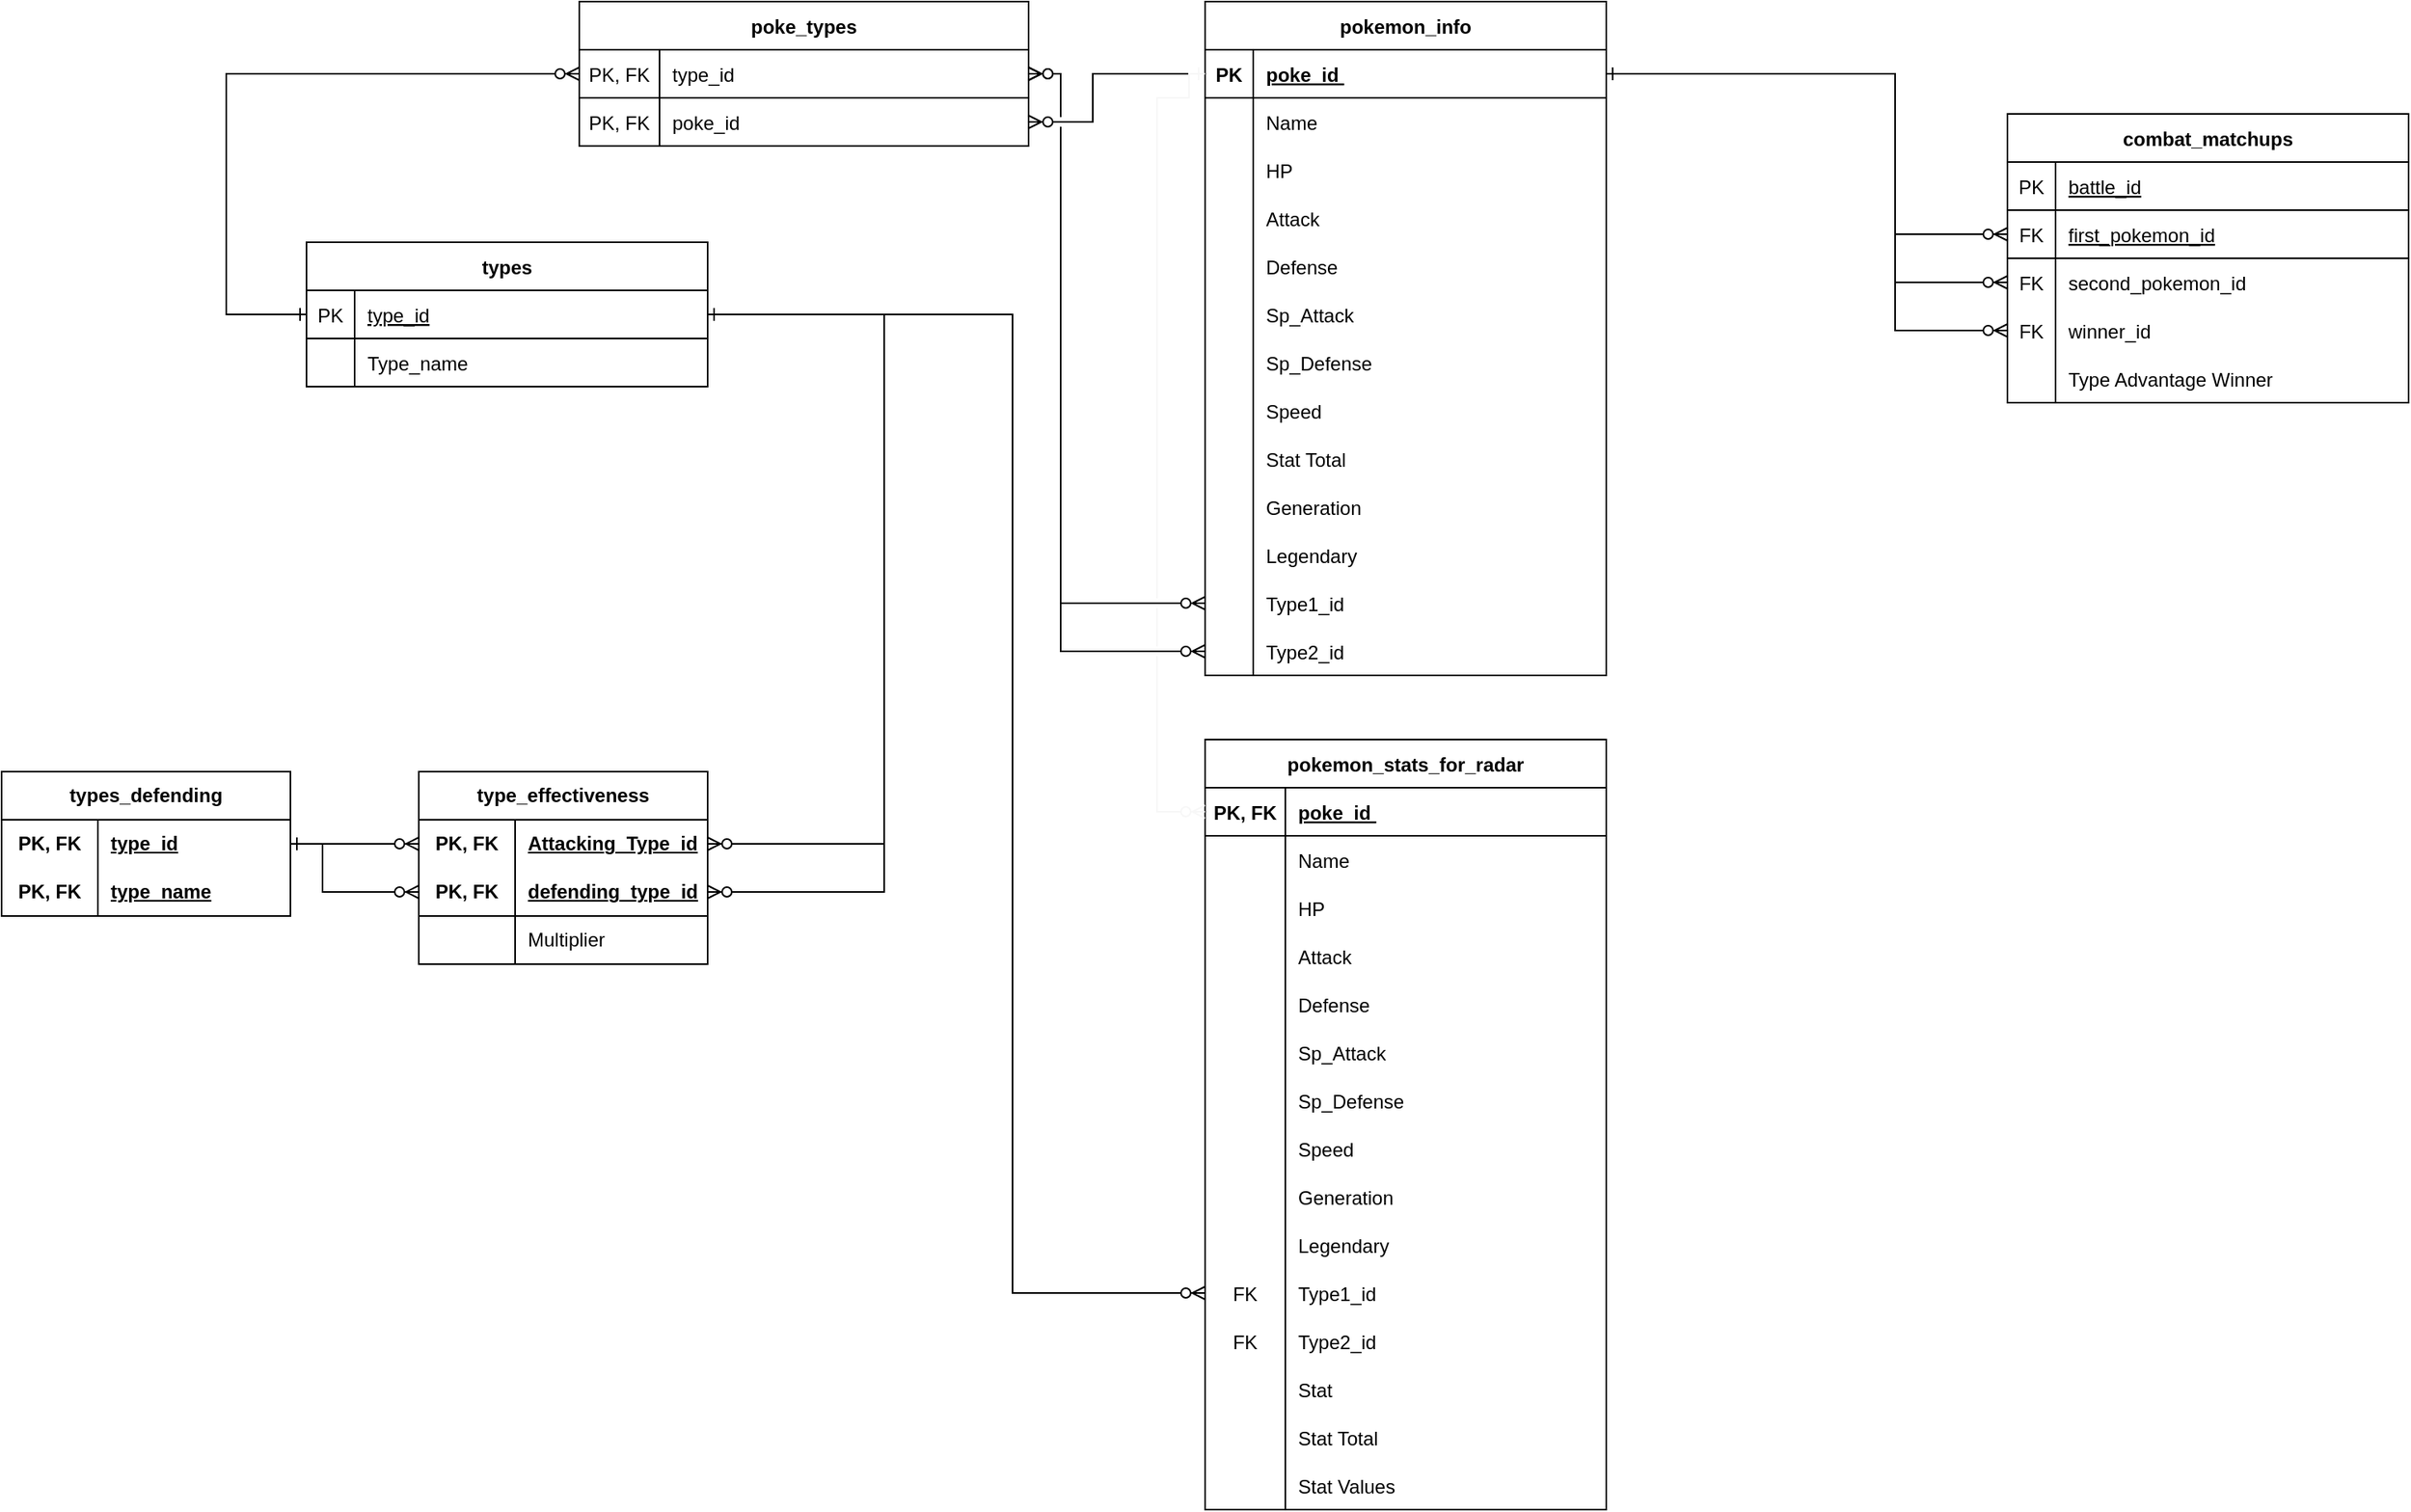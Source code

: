 <mxfile version="26.0.4">
  <diagram id="R2lEEEUBdFMjLlhIrx00" name="Page-1">
    <mxGraphModel dx="3112" dy="1242" grid="1" gridSize="10" guides="1" tooltips="1" connect="1" arrows="1" fold="1" page="1" pageScale="1" pageWidth="850" pageHeight="1100" math="0" shadow="0" extFonts="Permanent Marker^https://fonts.googleapis.com/css?family=Permanent+Marker">
      <root>
        <mxCell id="0" />
        <mxCell id="1" parent="0" />
        <mxCell id="C-vyLk0tnHw3VtMMgP7b-2" value="pokemon_info" style="shape=table;startSize=30;container=1;collapsible=1;childLayout=tableLayout;fixedRows=1;rowLines=0;fontStyle=1;align=center;resizeLast=1;" parent="1" vertex="1">
          <mxGeometry x="590" y="78" width="250" height="420" as="geometry" />
        </mxCell>
        <mxCell id="C-vyLk0tnHw3VtMMgP7b-3" value="" style="shape=partialRectangle;collapsible=0;dropTarget=0;pointerEvents=0;fillColor=none;points=[[0,0.5],[1,0.5]];portConstraint=eastwest;top=0;left=0;right=0;bottom=1;" parent="C-vyLk0tnHw3VtMMgP7b-2" vertex="1">
          <mxGeometry y="30" width="250" height="30" as="geometry" />
        </mxCell>
        <mxCell id="C-vyLk0tnHw3VtMMgP7b-4" value="PK" style="shape=partialRectangle;overflow=hidden;connectable=0;fillColor=none;top=0;left=0;bottom=0;right=0;fontStyle=1;" parent="C-vyLk0tnHw3VtMMgP7b-3" vertex="1">
          <mxGeometry width="30" height="30" as="geometry">
            <mxRectangle width="30" height="30" as="alternateBounds" />
          </mxGeometry>
        </mxCell>
        <mxCell id="C-vyLk0tnHw3VtMMgP7b-5" value="poke_id " style="shape=partialRectangle;overflow=hidden;connectable=0;fillColor=none;top=0;left=0;bottom=0;right=0;align=left;spacingLeft=6;fontStyle=5;" parent="C-vyLk0tnHw3VtMMgP7b-3" vertex="1">
          <mxGeometry x="30" width="220" height="30" as="geometry">
            <mxRectangle width="220" height="30" as="alternateBounds" />
          </mxGeometry>
        </mxCell>
        <mxCell id="NYojysSOVX_WyLvmY2AI-98" value="" style="shape=partialRectangle;collapsible=0;dropTarget=0;pointerEvents=0;fillColor=none;points=[[0,0.5],[1,0.5]];portConstraint=eastwest;top=0;left=0;right=0;bottom=0;" parent="C-vyLk0tnHw3VtMMgP7b-2" vertex="1">
          <mxGeometry y="60" width="250" height="30" as="geometry" />
        </mxCell>
        <mxCell id="NYojysSOVX_WyLvmY2AI-99" value="" style="shape=partialRectangle;overflow=hidden;connectable=0;fillColor=none;top=0;left=0;bottom=0;right=0;" parent="NYojysSOVX_WyLvmY2AI-98" vertex="1">
          <mxGeometry width="30" height="30" as="geometry">
            <mxRectangle width="30" height="30" as="alternateBounds" />
          </mxGeometry>
        </mxCell>
        <mxCell id="NYojysSOVX_WyLvmY2AI-100" value="Name" style="shape=partialRectangle;overflow=hidden;connectable=0;fillColor=none;top=0;left=0;bottom=0;right=0;align=left;spacingLeft=6;" parent="NYojysSOVX_WyLvmY2AI-98" vertex="1">
          <mxGeometry x="30" width="220" height="30" as="geometry">
            <mxRectangle width="220" height="30" as="alternateBounds" />
          </mxGeometry>
        </mxCell>
        <mxCell id="NYojysSOVX_WyLvmY2AI-1" value="" style="shape=partialRectangle;collapsible=0;dropTarget=0;pointerEvents=0;fillColor=none;points=[[0,0.5],[1,0.5]];portConstraint=eastwest;top=0;left=0;right=0;bottom=0;" parent="C-vyLk0tnHw3VtMMgP7b-2" vertex="1">
          <mxGeometry y="90" width="250" height="30" as="geometry" />
        </mxCell>
        <mxCell id="NYojysSOVX_WyLvmY2AI-2" value="" style="shape=partialRectangle;overflow=hidden;connectable=0;fillColor=none;top=0;left=0;bottom=0;right=0;" parent="NYojysSOVX_WyLvmY2AI-1" vertex="1">
          <mxGeometry width="30" height="30" as="geometry">
            <mxRectangle width="30" height="30" as="alternateBounds" />
          </mxGeometry>
        </mxCell>
        <mxCell id="NYojysSOVX_WyLvmY2AI-3" value="HP" style="shape=partialRectangle;overflow=hidden;connectable=0;fillColor=none;top=0;left=0;bottom=0;right=0;align=left;spacingLeft=6;" parent="NYojysSOVX_WyLvmY2AI-1" vertex="1">
          <mxGeometry x="30" width="220" height="30" as="geometry">
            <mxRectangle width="220" height="30" as="alternateBounds" />
          </mxGeometry>
        </mxCell>
        <mxCell id="NYojysSOVX_WyLvmY2AI-4" value="" style="shape=partialRectangle;collapsible=0;dropTarget=0;pointerEvents=0;fillColor=none;points=[[0,0.5],[1,0.5]];portConstraint=eastwest;top=0;left=0;right=0;bottom=0;" parent="C-vyLk0tnHw3VtMMgP7b-2" vertex="1">
          <mxGeometry y="120" width="250" height="30" as="geometry" />
        </mxCell>
        <mxCell id="NYojysSOVX_WyLvmY2AI-5" value="" style="shape=partialRectangle;overflow=hidden;connectable=0;fillColor=none;top=0;left=0;bottom=0;right=0;" parent="NYojysSOVX_WyLvmY2AI-4" vertex="1">
          <mxGeometry width="30" height="30" as="geometry">
            <mxRectangle width="30" height="30" as="alternateBounds" />
          </mxGeometry>
        </mxCell>
        <mxCell id="NYojysSOVX_WyLvmY2AI-6" value="Attack" style="shape=partialRectangle;overflow=hidden;connectable=0;fillColor=none;top=0;left=0;bottom=0;right=0;align=left;spacingLeft=6;" parent="NYojysSOVX_WyLvmY2AI-4" vertex="1">
          <mxGeometry x="30" width="220" height="30" as="geometry">
            <mxRectangle width="220" height="30" as="alternateBounds" />
          </mxGeometry>
        </mxCell>
        <mxCell id="NYojysSOVX_WyLvmY2AI-7" value="" style="shape=partialRectangle;collapsible=0;dropTarget=0;pointerEvents=0;fillColor=none;points=[[0,0.5],[1,0.5]];portConstraint=eastwest;top=0;left=0;right=0;bottom=0;" parent="C-vyLk0tnHw3VtMMgP7b-2" vertex="1">
          <mxGeometry y="150" width="250" height="30" as="geometry" />
        </mxCell>
        <mxCell id="NYojysSOVX_WyLvmY2AI-8" value="" style="shape=partialRectangle;overflow=hidden;connectable=0;fillColor=none;top=0;left=0;bottom=0;right=0;" parent="NYojysSOVX_WyLvmY2AI-7" vertex="1">
          <mxGeometry width="30" height="30" as="geometry">
            <mxRectangle width="30" height="30" as="alternateBounds" />
          </mxGeometry>
        </mxCell>
        <mxCell id="NYojysSOVX_WyLvmY2AI-9" value="Defense" style="shape=partialRectangle;overflow=hidden;connectable=0;fillColor=none;top=0;left=0;bottom=0;right=0;align=left;spacingLeft=6;" parent="NYojysSOVX_WyLvmY2AI-7" vertex="1">
          <mxGeometry x="30" width="220" height="30" as="geometry">
            <mxRectangle width="220" height="30" as="alternateBounds" />
          </mxGeometry>
        </mxCell>
        <mxCell id="NYojysSOVX_WyLvmY2AI-10" value="" style="shape=partialRectangle;collapsible=0;dropTarget=0;pointerEvents=0;fillColor=none;points=[[0,0.5],[1,0.5]];portConstraint=eastwest;top=0;left=0;right=0;bottom=0;" parent="C-vyLk0tnHw3VtMMgP7b-2" vertex="1">
          <mxGeometry y="180" width="250" height="30" as="geometry" />
        </mxCell>
        <mxCell id="NYojysSOVX_WyLvmY2AI-11" value="" style="shape=partialRectangle;overflow=hidden;connectable=0;fillColor=none;top=0;left=0;bottom=0;right=0;" parent="NYojysSOVX_WyLvmY2AI-10" vertex="1">
          <mxGeometry width="30" height="30" as="geometry">
            <mxRectangle width="30" height="30" as="alternateBounds" />
          </mxGeometry>
        </mxCell>
        <mxCell id="NYojysSOVX_WyLvmY2AI-12" value="Sp_Attack" style="shape=partialRectangle;overflow=hidden;connectable=0;fillColor=none;top=0;left=0;bottom=0;right=0;align=left;spacingLeft=6;" parent="NYojysSOVX_WyLvmY2AI-10" vertex="1">
          <mxGeometry x="30" width="220" height="30" as="geometry">
            <mxRectangle width="220" height="30" as="alternateBounds" />
          </mxGeometry>
        </mxCell>
        <mxCell id="NYojysSOVX_WyLvmY2AI-13" value="" style="shape=partialRectangle;collapsible=0;dropTarget=0;pointerEvents=0;fillColor=none;points=[[0,0.5],[1,0.5]];portConstraint=eastwest;top=0;left=0;right=0;bottom=0;" parent="C-vyLk0tnHw3VtMMgP7b-2" vertex="1">
          <mxGeometry y="210" width="250" height="30" as="geometry" />
        </mxCell>
        <mxCell id="NYojysSOVX_WyLvmY2AI-14" value="" style="shape=partialRectangle;overflow=hidden;connectable=0;fillColor=none;top=0;left=0;bottom=0;right=0;" parent="NYojysSOVX_WyLvmY2AI-13" vertex="1">
          <mxGeometry width="30" height="30" as="geometry">
            <mxRectangle width="30" height="30" as="alternateBounds" />
          </mxGeometry>
        </mxCell>
        <mxCell id="NYojysSOVX_WyLvmY2AI-15" value="Sp_Defense" style="shape=partialRectangle;overflow=hidden;connectable=0;fillColor=none;top=0;left=0;bottom=0;right=0;align=left;spacingLeft=6;" parent="NYojysSOVX_WyLvmY2AI-13" vertex="1">
          <mxGeometry x="30" width="220" height="30" as="geometry">
            <mxRectangle width="220" height="30" as="alternateBounds" />
          </mxGeometry>
        </mxCell>
        <mxCell id="bz_-RsPjvj6YdiR8UoYS-10" value="" style="shape=partialRectangle;collapsible=0;dropTarget=0;pointerEvents=0;fillColor=none;points=[[0,0.5],[1,0.5]];portConstraint=eastwest;top=0;left=0;right=0;bottom=0;" vertex="1" parent="C-vyLk0tnHw3VtMMgP7b-2">
          <mxGeometry y="240" width="250" height="30" as="geometry" />
        </mxCell>
        <mxCell id="bz_-RsPjvj6YdiR8UoYS-11" value="" style="shape=partialRectangle;overflow=hidden;connectable=0;fillColor=none;top=0;left=0;bottom=0;right=0;" vertex="1" parent="bz_-RsPjvj6YdiR8UoYS-10">
          <mxGeometry width="30" height="30" as="geometry">
            <mxRectangle width="30" height="30" as="alternateBounds" />
          </mxGeometry>
        </mxCell>
        <mxCell id="bz_-RsPjvj6YdiR8UoYS-12" value="Speed" style="shape=partialRectangle;overflow=hidden;connectable=0;fillColor=none;top=0;left=0;bottom=0;right=0;align=left;spacingLeft=6;" vertex="1" parent="bz_-RsPjvj6YdiR8UoYS-10">
          <mxGeometry x="30" width="220" height="30" as="geometry">
            <mxRectangle width="220" height="30" as="alternateBounds" />
          </mxGeometry>
        </mxCell>
        <mxCell id="NYojysSOVX_WyLvmY2AI-16" value="" style="shape=partialRectangle;collapsible=0;dropTarget=0;pointerEvents=0;fillColor=none;points=[[0,0.5],[1,0.5]];portConstraint=eastwest;top=0;left=0;right=0;bottom=0;" parent="C-vyLk0tnHw3VtMMgP7b-2" vertex="1">
          <mxGeometry y="270" width="250" height="30" as="geometry" />
        </mxCell>
        <mxCell id="NYojysSOVX_WyLvmY2AI-17" value="" style="shape=partialRectangle;overflow=hidden;connectable=0;fillColor=none;top=0;left=0;bottom=0;right=0;" parent="NYojysSOVX_WyLvmY2AI-16" vertex="1">
          <mxGeometry width="30" height="30" as="geometry">
            <mxRectangle width="30" height="30" as="alternateBounds" />
          </mxGeometry>
        </mxCell>
        <mxCell id="NYojysSOVX_WyLvmY2AI-18" value="Stat Total" style="shape=partialRectangle;overflow=hidden;connectable=0;fillColor=none;top=0;left=0;bottom=0;right=0;align=left;spacingLeft=6;" parent="NYojysSOVX_WyLvmY2AI-16" vertex="1">
          <mxGeometry x="30" width="220" height="30" as="geometry">
            <mxRectangle width="220" height="30" as="alternateBounds" />
          </mxGeometry>
        </mxCell>
        <mxCell id="NYojysSOVX_WyLvmY2AI-19" value="" style="shape=partialRectangle;collapsible=0;dropTarget=0;pointerEvents=0;fillColor=none;points=[[0,0.5],[1,0.5]];portConstraint=eastwest;top=0;left=0;right=0;bottom=0;" parent="C-vyLk0tnHw3VtMMgP7b-2" vertex="1">
          <mxGeometry y="300" width="250" height="30" as="geometry" />
        </mxCell>
        <mxCell id="NYojysSOVX_WyLvmY2AI-20" value="" style="shape=partialRectangle;overflow=hidden;connectable=0;fillColor=none;top=0;left=0;bottom=0;right=0;" parent="NYojysSOVX_WyLvmY2AI-19" vertex="1">
          <mxGeometry width="30" height="30" as="geometry">
            <mxRectangle width="30" height="30" as="alternateBounds" />
          </mxGeometry>
        </mxCell>
        <mxCell id="NYojysSOVX_WyLvmY2AI-21" value="Generation" style="shape=partialRectangle;overflow=hidden;connectable=0;fillColor=none;top=0;left=0;bottom=0;right=0;align=left;spacingLeft=6;" parent="NYojysSOVX_WyLvmY2AI-19" vertex="1">
          <mxGeometry x="30" width="220" height="30" as="geometry">
            <mxRectangle width="220" height="30" as="alternateBounds" />
          </mxGeometry>
        </mxCell>
        <mxCell id="tVdR0XSnMFhJ7M-QW0yL-1" value="" style="shape=partialRectangle;collapsible=0;dropTarget=0;pointerEvents=0;fillColor=none;points=[[0,0.5],[1,0.5]];portConstraint=eastwest;top=0;left=0;right=0;bottom=0;" parent="C-vyLk0tnHw3VtMMgP7b-2" vertex="1">
          <mxGeometry y="330" width="250" height="30" as="geometry" />
        </mxCell>
        <mxCell id="tVdR0XSnMFhJ7M-QW0yL-2" value="" style="shape=partialRectangle;overflow=hidden;connectable=0;fillColor=none;top=0;left=0;bottom=0;right=0;" parent="tVdR0XSnMFhJ7M-QW0yL-1" vertex="1">
          <mxGeometry width="30" height="30" as="geometry">
            <mxRectangle width="30" height="30" as="alternateBounds" />
          </mxGeometry>
        </mxCell>
        <mxCell id="tVdR0XSnMFhJ7M-QW0yL-3" value="Legendary" style="shape=partialRectangle;overflow=hidden;connectable=0;fillColor=none;top=0;left=0;bottom=0;right=0;align=left;spacingLeft=6;" parent="tVdR0XSnMFhJ7M-QW0yL-1" vertex="1">
          <mxGeometry x="30" width="220" height="30" as="geometry">
            <mxRectangle width="220" height="30" as="alternateBounds" />
          </mxGeometry>
        </mxCell>
        <mxCell id="tVdR0XSnMFhJ7M-QW0yL-4" value="" style="shape=partialRectangle;collapsible=0;dropTarget=0;pointerEvents=0;fillColor=none;points=[[0,0.5],[1,0.5]];portConstraint=eastwest;top=0;left=0;right=0;bottom=0;" parent="C-vyLk0tnHw3VtMMgP7b-2" vertex="1">
          <mxGeometry y="360" width="250" height="30" as="geometry" />
        </mxCell>
        <mxCell id="tVdR0XSnMFhJ7M-QW0yL-5" value="" style="shape=partialRectangle;overflow=hidden;connectable=0;fillColor=none;top=0;left=0;bottom=0;right=0;" parent="tVdR0XSnMFhJ7M-QW0yL-4" vertex="1">
          <mxGeometry width="30" height="30" as="geometry">
            <mxRectangle width="30" height="30" as="alternateBounds" />
          </mxGeometry>
        </mxCell>
        <mxCell id="tVdR0XSnMFhJ7M-QW0yL-6" value="Type1_id" style="shape=partialRectangle;overflow=hidden;connectable=0;fillColor=none;top=0;left=0;bottom=0;right=0;align=left;spacingLeft=6;" parent="tVdR0XSnMFhJ7M-QW0yL-4" vertex="1">
          <mxGeometry x="30" width="220" height="30" as="geometry">
            <mxRectangle width="220" height="30" as="alternateBounds" />
          </mxGeometry>
        </mxCell>
        <mxCell id="NYojysSOVX_WyLvmY2AI-22" value="" style="shape=partialRectangle;collapsible=0;dropTarget=0;pointerEvents=0;fillColor=none;points=[[0,0.5],[1,0.5]];portConstraint=eastwest;top=0;left=0;right=0;bottom=0;" parent="C-vyLk0tnHw3VtMMgP7b-2" vertex="1">
          <mxGeometry y="390" width="250" height="30" as="geometry" />
        </mxCell>
        <mxCell id="NYojysSOVX_WyLvmY2AI-23" value="" style="shape=partialRectangle;overflow=hidden;connectable=0;fillColor=none;top=0;left=0;bottom=0;right=0;" parent="NYojysSOVX_WyLvmY2AI-22" vertex="1">
          <mxGeometry width="30" height="30" as="geometry">
            <mxRectangle width="30" height="30" as="alternateBounds" />
          </mxGeometry>
        </mxCell>
        <mxCell id="NYojysSOVX_WyLvmY2AI-24" value="Type2_id" style="shape=partialRectangle;overflow=hidden;connectable=0;fillColor=none;top=0;left=0;bottom=0;right=0;align=left;spacingLeft=6;" parent="NYojysSOVX_WyLvmY2AI-22" vertex="1">
          <mxGeometry x="30" width="220" height="30" as="geometry">
            <mxRectangle width="220" height="30" as="alternateBounds" />
          </mxGeometry>
        </mxCell>
        <mxCell id="C-vyLk0tnHw3VtMMgP7b-13" value="combat_matchups" style="shape=table;startSize=30;container=1;collapsible=1;childLayout=tableLayout;fixedRows=1;rowLines=0;fontStyle=1;align=center;resizeLast=1;" parent="1" vertex="1">
          <mxGeometry x="1090" y="148" width="250" height="180" as="geometry" />
        </mxCell>
        <mxCell id="NYojysSOVX_WyLvmY2AI-142" value="" style="shape=partialRectangle;collapsible=0;dropTarget=0;pointerEvents=0;fillColor=none;points=[[0,0.5],[1,0.5]];portConstraint=eastwest;top=0;left=0;right=0;bottom=1;" parent="C-vyLk0tnHw3VtMMgP7b-13" vertex="1">
          <mxGeometry y="30" width="250" height="30" as="geometry" />
        </mxCell>
        <mxCell id="NYojysSOVX_WyLvmY2AI-143" value="PK" style="shape=partialRectangle;overflow=hidden;connectable=0;fillColor=none;top=0;left=0;bottom=0;right=0;fontStyle=0;" parent="NYojysSOVX_WyLvmY2AI-142" vertex="1">
          <mxGeometry width="30" height="30" as="geometry">
            <mxRectangle width="30" height="30" as="alternateBounds" />
          </mxGeometry>
        </mxCell>
        <mxCell id="NYojysSOVX_WyLvmY2AI-144" value="battle_id" style="shape=partialRectangle;overflow=hidden;connectable=0;fillColor=none;top=0;left=0;bottom=0;right=0;align=left;spacingLeft=6;fontStyle=4;" parent="NYojysSOVX_WyLvmY2AI-142" vertex="1">
          <mxGeometry x="30" width="220" height="30" as="geometry">
            <mxRectangle width="220" height="30" as="alternateBounds" />
          </mxGeometry>
        </mxCell>
        <mxCell id="NYojysSOVX_WyLvmY2AI-91" value="" style="shape=partialRectangle;collapsible=0;dropTarget=0;pointerEvents=0;fillColor=none;points=[[0,0.5],[1,0.5]];portConstraint=eastwest;top=0;left=0;right=0;bottom=1;" parent="C-vyLk0tnHw3VtMMgP7b-13" vertex="1">
          <mxGeometry y="60" width="250" height="30" as="geometry" />
        </mxCell>
        <mxCell id="NYojysSOVX_WyLvmY2AI-92" value="FK" style="shape=partialRectangle;overflow=hidden;connectable=0;fillColor=none;top=0;left=0;bottom=0;right=0;fontStyle=0;" parent="NYojysSOVX_WyLvmY2AI-91" vertex="1">
          <mxGeometry width="30" height="30" as="geometry">
            <mxRectangle width="30" height="30" as="alternateBounds" />
          </mxGeometry>
        </mxCell>
        <mxCell id="NYojysSOVX_WyLvmY2AI-93" value="first_pokemon_id" style="shape=partialRectangle;overflow=hidden;connectable=0;fillColor=none;top=0;left=0;bottom=0;right=0;align=left;spacingLeft=6;fontStyle=4;" parent="NYojysSOVX_WyLvmY2AI-91" vertex="1">
          <mxGeometry x="30" width="220" height="30" as="geometry">
            <mxRectangle width="220" height="30" as="alternateBounds" />
          </mxGeometry>
        </mxCell>
        <mxCell id="C-vyLk0tnHw3VtMMgP7b-17" value="" style="shape=partialRectangle;collapsible=0;dropTarget=0;pointerEvents=0;fillColor=none;points=[[0,0.5],[1,0.5]];portConstraint=eastwest;top=0;left=0;right=0;bottom=0;" parent="C-vyLk0tnHw3VtMMgP7b-13" vertex="1">
          <mxGeometry y="90" width="250" height="30" as="geometry" />
        </mxCell>
        <mxCell id="C-vyLk0tnHw3VtMMgP7b-18" value="FK" style="shape=partialRectangle;overflow=hidden;connectable=0;fillColor=none;top=0;left=0;bottom=0;right=0;" parent="C-vyLk0tnHw3VtMMgP7b-17" vertex="1">
          <mxGeometry width="30" height="30" as="geometry">
            <mxRectangle width="30" height="30" as="alternateBounds" />
          </mxGeometry>
        </mxCell>
        <mxCell id="C-vyLk0tnHw3VtMMgP7b-19" value="second_pokemon_id" style="shape=partialRectangle;overflow=hidden;connectable=0;fillColor=none;top=0;left=0;bottom=0;right=0;align=left;spacingLeft=6;" parent="C-vyLk0tnHw3VtMMgP7b-17" vertex="1">
          <mxGeometry x="30" width="220" height="30" as="geometry">
            <mxRectangle width="220" height="30" as="alternateBounds" />
          </mxGeometry>
        </mxCell>
        <mxCell id="C-vyLk0tnHw3VtMMgP7b-20" value="" style="shape=partialRectangle;collapsible=0;dropTarget=0;pointerEvents=0;fillColor=none;points=[[0,0.5],[1,0.5]];portConstraint=eastwest;top=0;left=0;right=0;bottom=0;" parent="C-vyLk0tnHw3VtMMgP7b-13" vertex="1">
          <mxGeometry y="120" width="250" height="30" as="geometry" />
        </mxCell>
        <mxCell id="C-vyLk0tnHw3VtMMgP7b-21" value="FK" style="shape=partialRectangle;overflow=hidden;connectable=0;fillColor=none;top=0;left=0;bottom=0;right=0;" parent="C-vyLk0tnHw3VtMMgP7b-20" vertex="1">
          <mxGeometry width="30" height="30" as="geometry">
            <mxRectangle width="30" height="30" as="alternateBounds" />
          </mxGeometry>
        </mxCell>
        <mxCell id="C-vyLk0tnHw3VtMMgP7b-22" value="winner_id" style="shape=partialRectangle;overflow=hidden;connectable=0;fillColor=none;top=0;left=0;bottom=0;right=0;align=left;spacingLeft=6;" parent="C-vyLk0tnHw3VtMMgP7b-20" vertex="1">
          <mxGeometry x="30" width="220" height="30" as="geometry">
            <mxRectangle width="220" height="30" as="alternateBounds" />
          </mxGeometry>
        </mxCell>
        <mxCell id="bz_-RsPjvj6YdiR8UoYS-13" value="" style="shape=partialRectangle;collapsible=0;dropTarget=0;pointerEvents=0;fillColor=none;points=[[0,0.5],[1,0.5]];portConstraint=eastwest;top=0;left=0;right=0;bottom=0;" vertex="1" parent="C-vyLk0tnHw3VtMMgP7b-13">
          <mxGeometry y="150" width="250" height="30" as="geometry" />
        </mxCell>
        <mxCell id="bz_-RsPjvj6YdiR8UoYS-14" value="" style="shape=partialRectangle;overflow=hidden;connectable=0;fillColor=none;top=0;left=0;bottom=0;right=0;" vertex="1" parent="bz_-RsPjvj6YdiR8UoYS-13">
          <mxGeometry width="30" height="30" as="geometry">
            <mxRectangle width="30" height="30" as="alternateBounds" />
          </mxGeometry>
        </mxCell>
        <mxCell id="bz_-RsPjvj6YdiR8UoYS-15" value="Type Advantage Winner" style="shape=partialRectangle;overflow=hidden;connectable=0;fillColor=none;top=0;left=0;bottom=0;right=0;align=left;spacingLeft=6;" vertex="1" parent="bz_-RsPjvj6YdiR8UoYS-13">
          <mxGeometry x="30" width="220" height="30" as="geometry">
            <mxRectangle width="220" height="30" as="alternateBounds" />
          </mxGeometry>
        </mxCell>
        <mxCell id="NYojysSOVX_WyLvmY2AI-29" value="" style="edgeStyle=orthogonalEdgeStyle;endArrow=ERzeroToMany;startArrow=ERone;endFill=1;startFill=0;rounded=0;entryX=0;entryY=0.5;entryDx=0;entryDy=0;exitX=1;exitY=0.5;exitDx=0;exitDy=0;" parent="1" source="C-vyLk0tnHw3VtMMgP7b-3" target="C-vyLk0tnHw3VtMMgP7b-20" edge="1">
          <mxGeometry width="100" height="100" relative="1" as="geometry">
            <mxPoint x="700" y="212.5" as="sourcePoint" />
            <mxPoint x="850" y="268" as="targetPoint" />
            <Array as="points">
              <mxPoint x="1020" y="123" />
              <mxPoint x="1020" y="283" />
            </Array>
          </mxGeometry>
        </mxCell>
        <mxCell id="NYojysSOVX_WyLvmY2AI-107" value="types" style="shape=table;startSize=30;container=1;collapsible=1;childLayout=tableLayout;fixedRows=1;rowLines=0;fontStyle=1;align=center;resizeLast=1;" parent="1" vertex="1">
          <mxGeometry x="30" y="228" width="250" height="90" as="geometry" />
        </mxCell>
        <mxCell id="NYojysSOVX_WyLvmY2AI-108" value="" style="shape=partialRectangle;collapsible=0;dropTarget=0;pointerEvents=0;fillColor=none;points=[[0,0.5],[1,0.5]];portConstraint=eastwest;top=0;left=0;right=0;bottom=1;" parent="NYojysSOVX_WyLvmY2AI-107" vertex="1">
          <mxGeometry y="30" width="250" height="30" as="geometry" />
        </mxCell>
        <mxCell id="NYojysSOVX_WyLvmY2AI-109" value="PK" style="shape=partialRectangle;overflow=hidden;connectable=0;fillColor=none;top=0;left=0;bottom=0;right=0;fontStyle=0;" parent="NYojysSOVX_WyLvmY2AI-108" vertex="1">
          <mxGeometry width="30" height="30" as="geometry">
            <mxRectangle width="30" height="30" as="alternateBounds" />
          </mxGeometry>
        </mxCell>
        <mxCell id="NYojysSOVX_WyLvmY2AI-110" value="type_id" style="shape=partialRectangle;overflow=hidden;connectable=0;fillColor=none;top=0;left=0;bottom=0;right=0;align=left;spacingLeft=6;fontStyle=4;" parent="NYojysSOVX_WyLvmY2AI-108" vertex="1">
          <mxGeometry x="30" width="220" height="30" as="geometry">
            <mxRectangle width="220" height="30" as="alternateBounds" />
          </mxGeometry>
        </mxCell>
        <mxCell id="NYojysSOVX_WyLvmY2AI-111" value="" style="shape=partialRectangle;collapsible=0;dropTarget=0;pointerEvents=0;fillColor=none;points=[[0,0.5],[1,0.5]];portConstraint=eastwest;top=0;left=0;right=0;bottom=0;" parent="NYojysSOVX_WyLvmY2AI-107" vertex="1">
          <mxGeometry y="60" width="250" height="30" as="geometry" />
        </mxCell>
        <mxCell id="NYojysSOVX_WyLvmY2AI-112" value="" style="shape=partialRectangle;overflow=hidden;connectable=0;fillColor=none;top=0;left=0;bottom=0;right=0;" parent="NYojysSOVX_WyLvmY2AI-111" vertex="1">
          <mxGeometry width="30" height="30" as="geometry">
            <mxRectangle width="30" height="30" as="alternateBounds" />
          </mxGeometry>
        </mxCell>
        <mxCell id="NYojysSOVX_WyLvmY2AI-113" value="Type_name" style="shape=partialRectangle;overflow=hidden;connectable=0;fillColor=none;top=0;left=0;bottom=0;right=0;align=left;spacingLeft=6;" parent="NYojysSOVX_WyLvmY2AI-111" vertex="1">
          <mxGeometry x="30" width="220" height="30" as="geometry">
            <mxRectangle width="220" height="30" as="alternateBounds" />
          </mxGeometry>
        </mxCell>
        <mxCell id="NYojysSOVX_WyLvmY2AI-127" value="type_effectiveness" style="shape=table;startSize=30;container=1;collapsible=1;childLayout=tableLayout;fixedRows=1;rowLines=0;fontStyle=1;align=center;resizeLast=1;html=1;whiteSpace=wrap;" parent="1" vertex="1">
          <mxGeometry x="100" y="558" width="180" height="120" as="geometry" />
        </mxCell>
        <mxCell id="NYojysSOVX_WyLvmY2AI-128" value="" style="shape=tableRow;horizontal=0;startSize=0;swimlaneHead=0;swimlaneBody=0;fillColor=none;collapsible=0;dropTarget=0;points=[[0,0.5],[1,0.5]];portConstraint=eastwest;top=0;left=0;right=0;bottom=0;html=1;" parent="NYojysSOVX_WyLvmY2AI-127" vertex="1">
          <mxGeometry y="30" width="180" height="30" as="geometry" />
        </mxCell>
        <mxCell id="NYojysSOVX_WyLvmY2AI-129" value="PK, FK" style="shape=partialRectangle;connectable=0;fillColor=none;top=0;left=0;bottom=0;right=0;fontStyle=1;overflow=hidden;html=1;whiteSpace=wrap;" parent="NYojysSOVX_WyLvmY2AI-128" vertex="1">
          <mxGeometry width="60" height="30" as="geometry">
            <mxRectangle width="60" height="30" as="alternateBounds" />
          </mxGeometry>
        </mxCell>
        <mxCell id="NYojysSOVX_WyLvmY2AI-130" value="Attacking_Type_id" style="shape=partialRectangle;connectable=0;fillColor=none;top=0;left=0;bottom=0;right=0;align=left;spacingLeft=6;fontStyle=5;overflow=hidden;html=1;whiteSpace=wrap;" parent="NYojysSOVX_WyLvmY2AI-128" vertex="1">
          <mxGeometry x="60" width="120" height="30" as="geometry">
            <mxRectangle width="120" height="30" as="alternateBounds" />
          </mxGeometry>
        </mxCell>
        <mxCell id="NYojysSOVX_WyLvmY2AI-131" value="" style="shape=tableRow;horizontal=0;startSize=0;swimlaneHead=0;swimlaneBody=0;fillColor=none;collapsible=0;dropTarget=0;points=[[0,0.5],[1,0.5]];portConstraint=eastwest;top=0;left=0;right=0;bottom=1;html=1;" parent="NYojysSOVX_WyLvmY2AI-127" vertex="1">
          <mxGeometry y="60" width="180" height="30" as="geometry" />
        </mxCell>
        <mxCell id="NYojysSOVX_WyLvmY2AI-132" value="PK, FK" style="shape=partialRectangle;connectable=0;fillColor=none;top=0;left=0;bottom=0;right=0;fontStyle=1;overflow=hidden;html=1;whiteSpace=wrap;" parent="NYojysSOVX_WyLvmY2AI-131" vertex="1">
          <mxGeometry width="60" height="30" as="geometry">
            <mxRectangle width="60" height="30" as="alternateBounds" />
          </mxGeometry>
        </mxCell>
        <mxCell id="NYojysSOVX_WyLvmY2AI-133" value="defending_type_id" style="shape=partialRectangle;connectable=0;fillColor=none;top=0;left=0;bottom=0;right=0;align=left;spacingLeft=6;fontStyle=5;overflow=hidden;html=1;whiteSpace=wrap;" parent="NYojysSOVX_WyLvmY2AI-131" vertex="1">
          <mxGeometry x="60" width="120" height="30" as="geometry">
            <mxRectangle width="120" height="30" as="alternateBounds" />
          </mxGeometry>
        </mxCell>
        <mxCell id="NYojysSOVX_WyLvmY2AI-134" value="" style="shape=tableRow;horizontal=0;startSize=0;swimlaneHead=0;swimlaneBody=0;fillColor=none;collapsible=0;dropTarget=0;points=[[0,0.5],[1,0.5]];portConstraint=eastwest;top=0;left=0;right=0;bottom=0;html=1;" parent="NYojysSOVX_WyLvmY2AI-127" vertex="1">
          <mxGeometry y="90" width="180" height="30" as="geometry" />
        </mxCell>
        <mxCell id="NYojysSOVX_WyLvmY2AI-135" value="" style="shape=partialRectangle;connectable=0;fillColor=none;top=0;left=0;bottom=0;right=0;editable=1;overflow=hidden;html=1;whiteSpace=wrap;" parent="NYojysSOVX_WyLvmY2AI-134" vertex="1">
          <mxGeometry width="60" height="30" as="geometry">
            <mxRectangle width="60" height="30" as="alternateBounds" />
          </mxGeometry>
        </mxCell>
        <mxCell id="NYojysSOVX_WyLvmY2AI-136" value="Multiplier" style="shape=partialRectangle;connectable=0;fillColor=none;top=0;left=0;bottom=0;right=0;align=left;spacingLeft=6;overflow=hidden;html=1;whiteSpace=wrap;" parent="NYojysSOVX_WyLvmY2AI-134" vertex="1">
          <mxGeometry x="60" width="120" height="30" as="geometry">
            <mxRectangle width="120" height="30" as="alternateBounds" />
          </mxGeometry>
        </mxCell>
        <mxCell id="NYojysSOVX_WyLvmY2AI-140" value="" style="edgeStyle=orthogonalEdgeStyle;endArrow=ERzeroToMany;startArrow=ERone;endFill=1;startFill=0;rounded=0;entryX=1;entryY=0.5;entryDx=0;entryDy=0;exitX=1;exitY=0.5;exitDx=0;exitDy=0;jumpStyle=arc;" parent="1" source="NYojysSOVX_WyLvmY2AI-108" target="NYojysSOVX_WyLvmY2AI-128" edge="1">
          <mxGeometry width="100" height="100" relative="1" as="geometry">
            <mxPoint x="380" y="428" as="sourcePoint" />
            <mxPoint x="300" y="648" as="targetPoint" />
            <Array as="points">
              <mxPoint x="390" y="273" />
              <mxPoint x="390" y="603" />
            </Array>
          </mxGeometry>
        </mxCell>
        <mxCell id="NYojysSOVX_WyLvmY2AI-141" value="" style="edgeStyle=orthogonalEdgeStyle;endArrow=ERzeroToMany;startArrow=ERone;endFill=1;startFill=0;rounded=0;entryX=1;entryY=0.5;entryDx=0;entryDy=0;jumpStyle=arc;exitX=1;exitY=0.5;exitDx=0;exitDy=0;" parent="1" source="NYojysSOVX_WyLvmY2AI-108" target="NYojysSOVX_WyLvmY2AI-131" edge="1">
          <mxGeometry width="100" height="100" relative="1" as="geometry">
            <mxPoint x="350" y="443" as="sourcePoint" />
            <mxPoint x="410" y="517.75" as="targetPoint" />
            <Array as="points">
              <mxPoint x="390" y="273" />
              <mxPoint x="390" y="633" />
            </Array>
          </mxGeometry>
        </mxCell>
        <mxCell id="NYojysSOVX_WyLvmY2AI-145" value="" style="edgeStyle=orthogonalEdgeStyle;endArrow=ERzeroToMany;startArrow=ERone;endFill=1;startFill=0;rounded=0;entryX=0;entryY=0.5;entryDx=0;entryDy=0;exitX=1;exitY=0.5;exitDx=0;exitDy=0;" parent="1" source="C-vyLk0tnHw3VtMMgP7b-3" target="C-vyLk0tnHw3VtMMgP7b-17" edge="1">
          <mxGeometry width="100" height="100" relative="1" as="geometry">
            <mxPoint x="710" y="222.5" as="sourcePoint" />
            <mxPoint x="860" y="313" as="targetPoint" />
            <Array as="points">
              <mxPoint x="1020" y="123" />
              <mxPoint x="1020" y="253" />
            </Array>
          </mxGeometry>
        </mxCell>
        <mxCell id="NYojysSOVX_WyLvmY2AI-146" value="" style="edgeStyle=orthogonalEdgeStyle;endArrow=ERzeroToMany;startArrow=ERone;endFill=1;startFill=0;rounded=0;entryX=0;entryY=0.5;entryDx=0;entryDy=0;exitX=1;exitY=0.5;exitDx=0;exitDy=0;" parent="1" source="C-vyLk0tnHw3VtMMgP7b-3" target="NYojysSOVX_WyLvmY2AI-91" edge="1">
          <mxGeometry width="100" height="100" relative="1" as="geometry">
            <mxPoint x="700" y="218" as="sourcePoint" />
            <mxPoint x="850" y="308.5" as="targetPoint" />
            <Array as="points">
              <mxPoint x="1020" y="123" />
              <mxPoint x="1020" y="223" />
            </Array>
          </mxGeometry>
        </mxCell>
        <mxCell id="NYojysSOVX_WyLvmY2AI-149" value="poke_types" style="shape=table;startSize=30;container=1;collapsible=1;childLayout=tableLayout;fixedRows=1;rowLines=0;fontStyle=1;align=center;resizeLast=1;" parent="1" vertex="1">
          <mxGeometry x="200" y="78" width="280" height="90" as="geometry" />
        </mxCell>
        <mxCell id="NYojysSOVX_WyLvmY2AI-150" value="" style="shape=partialRectangle;collapsible=0;dropTarget=0;pointerEvents=0;fillColor=none;points=[[0,0.5],[1,0.5]];portConstraint=eastwest;top=0;left=0;right=0;bottom=1;" parent="NYojysSOVX_WyLvmY2AI-149" vertex="1">
          <mxGeometry y="30" width="280" height="30" as="geometry" />
        </mxCell>
        <mxCell id="NYojysSOVX_WyLvmY2AI-151" value="PK, FK" style="shape=partialRectangle;overflow=hidden;connectable=0;fillColor=none;top=0;left=0;bottom=0;right=0;fontStyle=0;" parent="NYojysSOVX_WyLvmY2AI-150" vertex="1">
          <mxGeometry width="50" height="30" as="geometry">
            <mxRectangle width="50" height="30" as="alternateBounds" />
          </mxGeometry>
        </mxCell>
        <mxCell id="NYojysSOVX_WyLvmY2AI-152" value="type_id" style="shape=partialRectangle;overflow=hidden;connectable=0;fillColor=none;top=0;left=0;bottom=0;right=0;align=left;spacingLeft=6;fontStyle=0;" parent="NYojysSOVX_WyLvmY2AI-150" vertex="1">
          <mxGeometry x="50" width="230" height="30" as="geometry">
            <mxRectangle width="230" height="30" as="alternateBounds" />
          </mxGeometry>
        </mxCell>
        <mxCell id="NYojysSOVX_WyLvmY2AI-153" value="" style="shape=partialRectangle;collapsible=0;dropTarget=0;pointerEvents=0;fillColor=none;points=[[0,0.5],[1,0.5]];portConstraint=eastwest;top=0;left=0;right=0;bottom=0;" parent="NYojysSOVX_WyLvmY2AI-149" vertex="1">
          <mxGeometry y="60" width="280" height="30" as="geometry" />
        </mxCell>
        <mxCell id="NYojysSOVX_WyLvmY2AI-154" value="PK, FK" style="shape=partialRectangle;overflow=hidden;connectable=0;fillColor=none;top=0;left=0;bottom=0;right=0;" parent="NYojysSOVX_WyLvmY2AI-153" vertex="1">
          <mxGeometry width="50" height="30" as="geometry">
            <mxRectangle width="50" height="30" as="alternateBounds" />
          </mxGeometry>
        </mxCell>
        <mxCell id="NYojysSOVX_WyLvmY2AI-155" value="poke_id" style="shape=partialRectangle;overflow=hidden;connectable=0;fillColor=none;top=0;left=0;bottom=0;right=0;align=left;spacingLeft=6;" parent="NYojysSOVX_WyLvmY2AI-153" vertex="1">
          <mxGeometry x="50" width="230" height="30" as="geometry">
            <mxRectangle width="230" height="30" as="alternateBounds" />
          </mxGeometry>
        </mxCell>
        <mxCell id="NYojysSOVX_WyLvmY2AI-157" value="" style="edgeStyle=orthogonalEdgeStyle;endArrow=ERzeroToMany;startArrow=ERone;endFill=1;startFill=0;rounded=0;exitX=0;exitY=0.5;exitDx=0;exitDy=0;entryX=1;entryY=0.5;entryDx=0;entryDy=0;jumpStyle=gap;strokeColor=default;" parent="1" source="C-vyLk0tnHw3VtMMgP7b-3" target="NYojysSOVX_WyLvmY2AI-153" edge="1">
          <mxGeometry width="100" height="100" relative="1" as="geometry">
            <mxPoint x="380" y="268" as="sourcePoint" />
            <mxPoint x="510" y="178" as="targetPoint" />
            <Array as="points">
              <mxPoint x="520" y="123" />
              <mxPoint x="520" y="153" />
            </Array>
          </mxGeometry>
        </mxCell>
        <mxCell id="NYojysSOVX_WyLvmY2AI-158" value="" style="edgeStyle=orthogonalEdgeStyle;endArrow=ERzeroToMany;startArrow=ERone;endFill=1;startFill=0;rounded=0;entryX=0;entryY=0.5;entryDx=0;entryDy=0;jumpStyle=arc;exitX=0;exitY=0.5;exitDx=0;exitDy=0;" parent="1" source="NYojysSOVX_WyLvmY2AI-107" target="NYojysSOVX_WyLvmY2AI-150" edge="1">
          <mxGeometry width="100" height="100" relative="1" as="geometry">
            <mxPoint x="-200" y="278" as="sourcePoint" />
            <mxPoint x="-120" y="638" as="targetPoint" />
            <Array as="points">
              <mxPoint x="-20" y="273" />
              <mxPoint x="-20" y="123" />
            </Array>
          </mxGeometry>
        </mxCell>
        <mxCell id="tVdR0XSnMFhJ7M-QW0yL-7" value="" style="edgeStyle=orthogonalEdgeStyle;endArrow=ERzeroToMany;startArrow=ERzeroToMany;endFill=1;startFill=0;rounded=0;exitX=0;exitY=0.5;exitDx=0;exitDy=0;entryX=1;entryY=0.5;entryDx=0;entryDy=0;jumpStyle=gap;" parent="1" source="NYojysSOVX_WyLvmY2AI-22" target="NYojysSOVX_WyLvmY2AI-150" edge="1">
          <mxGeometry width="100" height="100" relative="1" as="geometry">
            <mxPoint x="600" y="133" as="sourcePoint" />
            <mxPoint x="490" y="163" as="targetPoint" />
            <Array as="points">
              <mxPoint x="500" y="483" />
              <mxPoint x="500" y="123" />
            </Array>
          </mxGeometry>
        </mxCell>
        <mxCell id="tVdR0XSnMFhJ7M-QW0yL-8" value="" style="edgeStyle=orthogonalEdgeStyle;endArrow=ERzeroToMany;startArrow=ERzeroToMany;endFill=1;startFill=0;rounded=0;exitX=0;exitY=0.5;exitDx=0;exitDy=0;entryX=1;entryY=0.5;entryDx=0;entryDy=0;jumpStyle=gap;" parent="1" source="tVdR0XSnMFhJ7M-QW0yL-4" target="NYojysSOVX_WyLvmY2AI-150" edge="1">
          <mxGeometry width="100" height="100" relative="1" as="geometry">
            <mxPoint x="600" y="463" as="sourcePoint" />
            <mxPoint x="490" y="133" as="targetPoint" />
            <Array as="points">
              <mxPoint x="500" y="453" />
              <mxPoint x="500" y="123" />
            </Array>
          </mxGeometry>
        </mxCell>
        <mxCell id="tVdR0XSnMFhJ7M-QW0yL-9" value="types_defending" style="shape=table;startSize=30;container=1;collapsible=1;childLayout=tableLayout;fixedRows=1;rowLines=0;fontStyle=1;align=center;resizeLast=1;html=1;whiteSpace=wrap;" parent="1" vertex="1">
          <mxGeometry x="-160" y="558" width="180" height="90" as="geometry" />
        </mxCell>
        <mxCell id="tVdR0XSnMFhJ7M-QW0yL-10" value="" style="shape=tableRow;horizontal=0;startSize=0;swimlaneHead=0;swimlaneBody=0;fillColor=none;collapsible=0;dropTarget=0;points=[[0,0.5],[1,0.5]];portConstraint=eastwest;top=0;left=0;right=0;bottom=0;html=1;" parent="tVdR0XSnMFhJ7M-QW0yL-9" vertex="1">
          <mxGeometry y="30" width="180" height="30" as="geometry" />
        </mxCell>
        <mxCell id="tVdR0XSnMFhJ7M-QW0yL-11" value="PK, FK" style="shape=partialRectangle;connectable=0;fillColor=none;top=0;left=0;bottom=0;right=0;fontStyle=1;overflow=hidden;html=1;whiteSpace=wrap;" parent="tVdR0XSnMFhJ7M-QW0yL-10" vertex="1">
          <mxGeometry width="60" height="30" as="geometry">
            <mxRectangle width="60" height="30" as="alternateBounds" />
          </mxGeometry>
        </mxCell>
        <mxCell id="tVdR0XSnMFhJ7M-QW0yL-12" value="type_id" style="shape=partialRectangle;connectable=0;fillColor=none;top=0;left=0;bottom=0;right=0;align=left;spacingLeft=6;fontStyle=5;overflow=hidden;html=1;whiteSpace=wrap;" parent="tVdR0XSnMFhJ7M-QW0yL-10" vertex="1">
          <mxGeometry x="60" width="120" height="30" as="geometry">
            <mxRectangle width="120" height="30" as="alternateBounds" />
          </mxGeometry>
        </mxCell>
        <mxCell id="tVdR0XSnMFhJ7M-QW0yL-13" value="" style="shape=tableRow;horizontal=0;startSize=0;swimlaneHead=0;swimlaneBody=0;fillColor=none;collapsible=0;dropTarget=0;points=[[0,0.5],[1,0.5]];portConstraint=eastwest;top=0;left=0;right=0;bottom=1;html=1;" parent="tVdR0XSnMFhJ7M-QW0yL-9" vertex="1">
          <mxGeometry y="60" width="180" height="30" as="geometry" />
        </mxCell>
        <mxCell id="tVdR0XSnMFhJ7M-QW0yL-14" value="PK, FK" style="shape=partialRectangle;connectable=0;fillColor=none;top=0;left=0;bottom=0;right=0;fontStyle=1;overflow=hidden;html=1;whiteSpace=wrap;" parent="tVdR0XSnMFhJ7M-QW0yL-13" vertex="1">
          <mxGeometry width="60" height="30" as="geometry">
            <mxRectangle width="60" height="30" as="alternateBounds" />
          </mxGeometry>
        </mxCell>
        <mxCell id="tVdR0XSnMFhJ7M-QW0yL-15" value="type_name" style="shape=partialRectangle;connectable=0;fillColor=none;top=0;left=0;bottom=0;right=0;align=left;spacingLeft=6;fontStyle=5;overflow=hidden;html=1;whiteSpace=wrap;" parent="tVdR0XSnMFhJ7M-QW0yL-13" vertex="1">
          <mxGeometry x="60" width="120" height="30" as="geometry">
            <mxRectangle width="120" height="30" as="alternateBounds" />
          </mxGeometry>
        </mxCell>
        <mxCell id="tVdR0XSnMFhJ7M-QW0yL-19" value="" style="edgeStyle=orthogonalEdgeStyle;endArrow=ERzeroToMany;startArrow=ERone;endFill=1;startFill=0;rounded=0;entryX=0;entryY=0.5;entryDx=0;entryDy=0;jumpStyle=arc;exitX=1;exitY=0.5;exitDx=0;exitDy=0;" parent="1" source="tVdR0XSnMFhJ7M-QW0yL-10" target="NYojysSOVX_WyLvmY2AI-128" edge="1">
          <mxGeometry width="100" height="100" relative="1" as="geometry">
            <mxPoint x="50" y="538" as="sourcePoint" />
            <mxPoint x="220" y="388" as="targetPoint" />
            <Array as="points">
              <mxPoint x="60" y="603" />
              <mxPoint x="60" y="603" />
            </Array>
          </mxGeometry>
        </mxCell>
        <mxCell id="tVdR0XSnMFhJ7M-QW0yL-20" value="" style="edgeStyle=orthogonalEdgeStyle;endArrow=ERzeroToMany;startArrow=ERone;endFill=1;startFill=0;rounded=0;entryX=0;entryY=0.5;entryDx=0;entryDy=0;jumpStyle=arc;exitX=1;exitY=0.5;exitDx=0;exitDy=0;" parent="1" source="tVdR0XSnMFhJ7M-QW0yL-10" target="NYojysSOVX_WyLvmY2AI-131" edge="1">
          <mxGeometry width="100" height="100" relative="1" as="geometry">
            <mxPoint x="40" y="753" as="sourcePoint" />
            <mxPoint x="100" y="688" as="targetPoint" />
            <Array as="points">
              <mxPoint x="40" y="603" />
              <mxPoint x="40" y="633" />
            </Array>
          </mxGeometry>
        </mxCell>
        <mxCell id="tVdR0XSnMFhJ7M-QW0yL-21" value="pokemon_stats_for_radar" style="shape=table;startSize=30;container=1;collapsible=1;childLayout=tableLayout;fixedRows=1;rowLines=0;fontStyle=1;align=center;resizeLast=1;" parent="1" vertex="1">
          <mxGeometry x="590" y="538" width="250" height="480" as="geometry" />
        </mxCell>
        <mxCell id="tVdR0XSnMFhJ7M-QW0yL-22" value="" style="shape=partialRectangle;collapsible=0;dropTarget=0;pointerEvents=0;fillColor=none;points=[[0,0.5],[1,0.5]];portConstraint=eastwest;top=0;left=0;right=0;bottom=1;" parent="tVdR0XSnMFhJ7M-QW0yL-21" vertex="1">
          <mxGeometry y="30" width="250" height="30" as="geometry" />
        </mxCell>
        <mxCell id="tVdR0XSnMFhJ7M-QW0yL-23" value="PK, FK" style="shape=partialRectangle;overflow=hidden;connectable=0;fillColor=none;top=0;left=0;bottom=0;right=0;fontStyle=1;" parent="tVdR0XSnMFhJ7M-QW0yL-22" vertex="1">
          <mxGeometry width="50" height="30" as="geometry">
            <mxRectangle width="50" height="30" as="alternateBounds" />
          </mxGeometry>
        </mxCell>
        <mxCell id="tVdR0XSnMFhJ7M-QW0yL-24" value="poke_id " style="shape=partialRectangle;overflow=hidden;connectable=0;fillColor=none;top=0;left=0;bottom=0;right=0;align=left;spacingLeft=6;fontStyle=5;" parent="tVdR0XSnMFhJ7M-QW0yL-22" vertex="1">
          <mxGeometry x="50" width="200" height="30" as="geometry">
            <mxRectangle width="200" height="30" as="alternateBounds" />
          </mxGeometry>
        </mxCell>
        <mxCell id="tVdR0XSnMFhJ7M-QW0yL-25" value="" style="shape=partialRectangle;collapsible=0;dropTarget=0;pointerEvents=0;fillColor=none;points=[[0,0.5],[1,0.5]];portConstraint=eastwest;top=0;left=0;right=0;bottom=0;" parent="tVdR0XSnMFhJ7M-QW0yL-21" vertex="1">
          <mxGeometry y="60" width="250" height="30" as="geometry" />
        </mxCell>
        <mxCell id="tVdR0XSnMFhJ7M-QW0yL-26" value="" style="shape=partialRectangle;overflow=hidden;connectable=0;fillColor=none;top=0;left=0;bottom=0;right=0;" parent="tVdR0XSnMFhJ7M-QW0yL-25" vertex="1">
          <mxGeometry width="50" height="30" as="geometry">
            <mxRectangle width="50" height="30" as="alternateBounds" />
          </mxGeometry>
        </mxCell>
        <mxCell id="tVdR0XSnMFhJ7M-QW0yL-27" value="Name" style="shape=partialRectangle;overflow=hidden;connectable=0;fillColor=none;top=0;left=0;bottom=0;right=0;align=left;spacingLeft=6;" parent="tVdR0XSnMFhJ7M-QW0yL-25" vertex="1">
          <mxGeometry x="50" width="200" height="30" as="geometry">
            <mxRectangle width="200" height="30" as="alternateBounds" />
          </mxGeometry>
        </mxCell>
        <mxCell id="tVdR0XSnMFhJ7M-QW0yL-28" value="" style="shape=partialRectangle;collapsible=0;dropTarget=0;pointerEvents=0;fillColor=none;points=[[0,0.5],[1,0.5]];portConstraint=eastwest;top=0;left=0;right=0;bottom=0;" parent="tVdR0XSnMFhJ7M-QW0yL-21" vertex="1">
          <mxGeometry y="90" width="250" height="30" as="geometry" />
        </mxCell>
        <mxCell id="tVdR0XSnMFhJ7M-QW0yL-29" value="" style="shape=partialRectangle;overflow=hidden;connectable=0;fillColor=none;top=0;left=0;bottom=0;right=0;" parent="tVdR0XSnMFhJ7M-QW0yL-28" vertex="1">
          <mxGeometry width="50" height="30" as="geometry">
            <mxRectangle width="50" height="30" as="alternateBounds" />
          </mxGeometry>
        </mxCell>
        <mxCell id="tVdR0XSnMFhJ7M-QW0yL-30" value="HP" style="shape=partialRectangle;overflow=hidden;connectable=0;fillColor=none;top=0;left=0;bottom=0;right=0;align=left;spacingLeft=6;" parent="tVdR0XSnMFhJ7M-QW0yL-28" vertex="1">
          <mxGeometry x="50" width="200" height="30" as="geometry">
            <mxRectangle width="200" height="30" as="alternateBounds" />
          </mxGeometry>
        </mxCell>
        <mxCell id="tVdR0XSnMFhJ7M-QW0yL-31" value="" style="shape=partialRectangle;collapsible=0;dropTarget=0;pointerEvents=0;fillColor=none;points=[[0,0.5],[1,0.5]];portConstraint=eastwest;top=0;left=0;right=0;bottom=0;" parent="tVdR0XSnMFhJ7M-QW0yL-21" vertex="1">
          <mxGeometry y="120" width="250" height="30" as="geometry" />
        </mxCell>
        <mxCell id="tVdR0XSnMFhJ7M-QW0yL-32" value="" style="shape=partialRectangle;overflow=hidden;connectable=0;fillColor=none;top=0;left=0;bottom=0;right=0;" parent="tVdR0XSnMFhJ7M-QW0yL-31" vertex="1">
          <mxGeometry width="50" height="30" as="geometry">
            <mxRectangle width="50" height="30" as="alternateBounds" />
          </mxGeometry>
        </mxCell>
        <mxCell id="tVdR0XSnMFhJ7M-QW0yL-33" value="Attack" style="shape=partialRectangle;overflow=hidden;connectable=0;fillColor=none;top=0;left=0;bottom=0;right=0;align=left;spacingLeft=6;" parent="tVdR0XSnMFhJ7M-QW0yL-31" vertex="1">
          <mxGeometry x="50" width="200" height="30" as="geometry">
            <mxRectangle width="200" height="30" as="alternateBounds" />
          </mxGeometry>
        </mxCell>
        <mxCell id="tVdR0XSnMFhJ7M-QW0yL-34" value="" style="shape=partialRectangle;collapsible=0;dropTarget=0;pointerEvents=0;fillColor=none;points=[[0,0.5],[1,0.5]];portConstraint=eastwest;top=0;left=0;right=0;bottom=0;" parent="tVdR0XSnMFhJ7M-QW0yL-21" vertex="1">
          <mxGeometry y="150" width="250" height="30" as="geometry" />
        </mxCell>
        <mxCell id="tVdR0XSnMFhJ7M-QW0yL-35" value="" style="shape=partialRectangle;overflow=hidden;connectable=0;fillColor=none;top=0;left=0;bottom=0;right=0;" parent="tVdR0XSnMFhJ7M-QW0yL-34" vertex="1">
          <mxGeometry width="50" height="30" as="geometry">
            <mxRectangle width="50" height="30" as="alternateBounds" />
          </mxGeometry>
        </mxCell>
        <mxCell id="tVdR0XSnMFhJ7M-QW0yL-36" value="Defense" style="shape=partialRectangle;overflow=hidden;connectable=0;fillColor=none;top=0;left=0;bottom=0;right=0;align=left;spacingLeft=6;" parent="tVdR0XSnMFhJ7M-QW0yL-34" vertex="1">
          <mxGeometry x="50" width="200" height="30" as="geometry">
            <mxRectangle width="200" height="30" as="alternateBounds" />
          </mxGeometry>
        </mxCell>
        <mxCell id="tVdR0XSnMFhJ7M-QW0yL-37" value="" style="shape=partialRectangle;collapsible=0;dropTarget=0;pointerEvents=0;fillColor=none;points=[[0,0.5],[1,0.5]];portConstraint=eastwest;top=0;left=0;right=0;bottom=0;" parent="tVdR0XSnMFhJ7M-QW0yL-21" vertex="1">
          <mxGeometry y="180" width="250" height="30" as="geometry" />
        </mxCell>
        <mxCell id="tVdR0XSnMFhJ7M-QW0yL-38" value="" style="shape=partialRectangle;overflow=hidden;connectable=0;fillColor=none;top=0;left=0;bottom=0;right=0;" parent="tVdR0XSnMFhJ7M-QW0yL-37" vertex="1">
          <mxGeometry width="50" height="30" as="geometry">
            <mxRectangle width="50" height="30" as="alternateBounds" />
          </mxGeometry>
        </mxCell>
        <mxCell id="tVdR0XSnMFhJ7M-QW0yL-39" value="Sp_Attack" style="shape=partialRectangle;overflow=hidden;connectable=0;fillColor=none;top=0;left=0;bottom=0;right=0;align=left;spacingLeft=6;" parent="tVdR0XSnMFhJ7M-QW0yL-37" vertex="1">
          <mxGeometry x="50" width="200" height="30" as="geometry">
            <mxRectangle width="200" height="30" as="alternateBounds" />
          </mxGeometry>
        </mxCell>
        <mxCell id="tVdR0XSnMFhJ7M-QW0yL-40" value="" style="shape=partialRectangle;collapsible=0;dropTarget=0;pointerEvents=0;fillColor=none;points=[[0,0.5],[1,0.5]];portConstraint=eastwest;top=0;left=0;right=0;bottom=0;" parent="tVdR0XSnMFhJ7M-QW0yL-21" vertex="1">
          <mxGeometry y="210" width="250" height="30" as="geometry" />
        </mxCell>
        <mxCell id="tVdR0XSnMFhJ7M-QW0yL-41" value="" style="shape=partialRectangle;overflow=hidden;connectable=0;fillColor=none;top=0;left=0;bottom=0;right=0;" parent="tVdR0XSnMFhJ7M-QW0yL-40" vertex="1">
          <mxGeometry width="50" height="30" as="geometry">
            <mxRectangle width="50" height="30" as="alternateBounds" />
          </mxGeometry>
        </mxCell>
        <mxCell id="tVdR0XSnMFhJ7M-QW0yL-42" value="Sp_Defense" style="shape=partialRectangle;overflow=hidden;connectable=0;fillColor=none;top=0;left=0;bottom=0;right=0;align=left;spacingLeft=6;" parent="tVdR0XSnMFhJ7M-QW0yL-40" vertex="1">
          <mxGeometry x="50" width="200" height="30" as="geometry">
            <mxRectangle width="200" height="30" as="alternateBounds" />
          </mxGeometry>
        </mxCell>
        <mxCell id="tVdR0XSnMFhJ7M-QW0yL-43" value="" style="shape=partialRectangle;collapsible=0;dropTarget=0;pointerEvents=0;fillColor=none;points=[[0,0.5],[1,0.5]];portConstraint=eastwest;top=0;left=0;right=0;bottom=0;" parent="tVdR0XSnMFhJ7M-QW0yL-21" vertex="1">
          <mxGeometry y="240" width="250" height="30" as="geometry" />
        </mxCell>
        <mxCell id="tVdR0XSnMFhJ7M-QW0yL-44" value="" style="shape=partialRectangle;overflow=hidden;connectable=0;fillColor=none;top=0;left=0;bottom=0;right=0;" parent="tVdR0XSnMFhJ7M-QW0yL-43" vertex="1">
          <mxGeometry width="50" height="30" as="geometry">
            <mxRectangle width="50" height="30" as="alternateBounds" />
          </mxGeometry>
        </mxCell>
        <mxCell id="tVdR0XSnMFhJ7M-QW0yL-45" value="Speed" style="shape=partialRectangle;overflow=hidden;connectable=0;fillColor=none;top=0;left=0;bottom=0;right=0;align=left;spacingLeft=6;" parent="tVdR0XSnMFhJ7M-QW0yL-43" vertex="1">
          <mxGeometry x="50" width="200" height="30" as="geometry">
            <mxRectangle width="200" height="30" as="alternateBounds" />
          </mxGeometry>
        </mxCell>
        <mxCell id="tVdR0XSnMFhJ7M-QW0yL-46" value="" style="shape=partialRectangle;collapsible=0;dropTarget=0;pointerEvents=0;fillColor=none;points=[[0,0.5],[1,0.5]];portConstraint=eastwest;top=0;left=0;right=0;bottom=0;" parent="tVdR0XSnMFhJ7M-QW0yL-21" vertex="1">
          <mxGeometry y="270" width="250" height="30" as="geometry" />
        </mxCell>
        <mxCell id="tVdR0XSnMFhJ7M-QW0yL-47" value="" style="shape=partialRectangle;overflow=hidden;connectable=0;fillColor=none;top=0;left=0;bottom=0;right=0;" parent="tVdR0XSnMFhJ7M-QW0yL-46" vertex="1">
          <mxGeometry width="50" height="30" as="geometry">
            <mxRectangle width="50" height="30" as="alternateBounds" />
          </mxGeometry>
        </mxCell>
        <mxCell id="tVdR0XSnMFhJ7M-QW0yL-48" value="Generation" style="shape=partialRectangle;overflow=hidden;connectable=0;fillColor=none;top=0;left=0;bottom=0;right=0;align=left;spacingLeft=6;" parent="tVdR0XSnMFhJ7M-QW0yL-46" vertex="1">
          <mxGeometry x="50" width="200" height="30" as="geometry">
            <mxRectangle width="200" height="30" as="alternateBounds" />
          </mxGeometry>
        </mxCell>
        <mxCell id="tVdR0XSnMFhJ7M-QW0yL-49" value="" style="shape=partialRectangle;collapsible=0;dropTarget=0;pointerEvents=0;fillColor=none;points=[[0,0.5],[1,0.5]];portConstraint=eastwest;top=0;left=0;right=0;bottom=0;" parent="tVdR0XSnMFhJ7M-QW0yL-21" vertex="1">
          <mxGeometry y="300" width="250" height="30" as="geometry" />
        </mxCell>
        <mxCell id="tVdR0XSnMFhJ7M-QW0yL-50" value="" style="shape=partialRectangle;overflow=hidden;connectable=0;fillColor=none;top=0;left=0;bottom=0;right=0;" parent="tVdR0XSnMFhJ7M-QW0yL-49" vertex="1">
          <mxGeometry width="50" height="30" as="geometry">
            <mxRectangle width="50" height="30" as="alternateBounds" />
          </mxGeometry>
        </mxCell>
        <mxCell id="tVdR0XSnMFhJ7M-QW0yL-51" value="Legendary" style="shape=partialRectangle;overflow=hidden;connectable=0;fillColor=none;top=0;left=0;bottom=0;right=0;align=left;spacingLeft=6;" parent="tVdR0XSnMFhJ7M-QW0yL-49" vertex="1">
          <mxGeometry x="50" width="200" height="30" as="geometry">
            <mxRectangle width="200" height="30" as="alternateBounds" />
          </mxGeometry>
        </mxCell>
        <mxCell id="tVdR0XSnMFhJ7M-QW0yL-52" value="" style="shape=partialRectangle;collapsible=0;dropTarget=0;pointerEvents=0;fillColor=none;points=[[0,0.5],[1,0.5]];portConstraint=eastwest;top=0;left=0;right=0;bottom=0;" parent="tVdR0XSnMFhJ7M-QW0yL-21" vertex="1">
          <mxGeometry y="330" width="250" height="30" as="geometry" />
        </mxCell>
        <mxCell id="tVdR0XSnMFhJ7M-QW0yL-53" value="FK" style="shape=partialRectangle;overflow=hidden;connectable=0;fillColor=none;top=0;left=0;bottom=0;right=0;" parent="tVdR0XSnMFhJ7M-QW0yL-52" vertex="1">
          <mxGeometry width="50" height="30" as="geometry">
            <mxRectangle width="50" height="30" as="alternateBounds" />
          </mxGeometry>
        </mxCell>
        <mxCell id="tVdR0XSnMFhJ7M-QW0yL-54" value="Type1_id" style="shape=partialRectangle;overflow=hidden;connectable=0;fillColor=none;top=0;left=0;bottom=0;right=0;align=left;spacingLeft=6;" parent="tVdR0XSnMFhJ7M-QW0yL-52" vertex="1">
          <mxGeometry x="50" width="200" height="30" as="geometry">
            <mxRectangle width="200" height="30" as="alternateBounds" />
          </mxGeometry>
        </mxCell>
        <mxCell id="bz_-RsPjvj6YdiR8UoYS-1" value="" style="shape=partialRectangle;collapsible=0;dropTarget=0;pointerEvents=0;fillColor=none;points=[[0,0.5],[1,0.5]];portConstraint=eastwest;top=0;left=0;right=0;bottom=0;" vertex="1" parent="tVdR0XSnMFhJ7M-QW0yL-21">
          <mxGeometry y="360" width="250" height="30" as="geometry" />
        </mxCell>
        <mxCell id="bz_-RsPjvj6YdiR8UoYS-2" value="FK" style="shape=partialRectangle;overflow=hidden;connectable=0;fillColor=none;top=0;left=0;bottom=0;right=0;" vertex="1" parent="bz_-RsPjvj6YdiR8UoYS-1">
          <mxGeometry width="50" height="30" as="geometry">
            <mxRectangle width="50" height="30" as="alternateBounds" />
          </mxGeometry>
        </mxCell>
        <mxCell id="bz_-RsPjvj6YdiR8UoYS-3" value="Type2_id" style="shape=partialRectangle;overflow=hidden;connectable=0;fillColor=none;top=0;left=0;bottom=0;right=0;align=left;spacingLeft=6;" vertex="1" parent="bz_-RsPjvj6YdiR8UoYS-1">
          <mxGeometry x="50" width="200" height="30" as="geometry">
            <mxRectangle width="200" height="30" as="alternateBounds" />
          </mxGeometry>
        </mxCell>
        <mxCell id="bz_-RsPjvj6YdiR8UoYS-4" value="" style="shape=partialRectangle;collapsible=0;dropTarget=0;pointerEvents=0;fillColor=none;points=[[0,0.5],[1,0.5]];portConstraint=eastwest;top=0;left=0;right=0;bottom=0;" vertex="1" parent="tVdR0XSnMFhJ7M-QW0yL-21">
          <mxGeometry y="390" width="250" height="30" as="geometry" />
        </mxCell>
        <mxCell id="bz_-RsPjvj6YdiR8UoYS-5" value="" style="shape=partialRectangle;overflow=hidden;connectable=0;fillColor=none;top=0;left=0;bottom=0;right=0;" vertex="1" parent="bz_-RsPjvj6YdiR8UoYS-4">
          <mxGeometry width="50" height="30" as="geometry">
            <mxRectangle width="50" height="30" as="alternateBounds" />
          </mxGeometry>
        </mxCell>
        <mxCell id="bz_-RsPjvj6YdiR8UoYS-6" value="Stat" style="shape=partialRectangle;overflow=hidden;connectable=0;fillColor=none;top=0;left=0;bottom=0;right=0;align=left;spacingLeft=6;" vertex="1" parent="bz_-RsPjvj6YdiR8UoYS-4">
          <mxGeometry x="50" width="200" height="30" as="geometry">
            <mxRectangle width="200" height="30" as="alternateBounds" />
          </mxGeometry>
        </mxCell>
        <mxCell id="bz_-RsPjvj6YdiR8UoYS-7" value="" style="shape=partialRectangle;collapsible=0;dropTarget=0;pointerEvents=0;fillColor=none;points=[[0,0.5],[1,0.5]];portConstraint=eastwest;top=0;left=0;right=0;bottom=0;" vertex="1" parent="tVdR0XSnMFhJ7M-QW0yL-21">
          <mxGeometry y="420" width="250" height="30" as="geometry" />
        </mxCell>
        <mxCell id="bz_-RsPjvj6YdiR8UoYS-8" value="" style="shape=partialRectangle;overflow=hidden;connectable=0;fillColor=none;top=0;left=0;bottom=0;right=0;" vertex="1" parent="bz_-RsPjvj6YdiR8UoYS-7">
          <mxGeometry width="50" height="30" as="geometry">
            <mxRectangle width="50" height="30" as="alternateBounds" />
          </mxGeometry>
        </mxCell>
        <mxCell id="bz_-RsPjvj6YdiR8UoYS-9" value="Stat Total" style="shape=partialRectangle;overflow=hidden;connectable=0;fillColor=none;top=0;left=0;bottom=0;right=0;align=left;spacingLeft=6;" vertex="1" parent="bz_-RsPjvj6YdiR8UoYS-7">
          <mxGeometry x="50" width="200" height="30" as="geometry">
            <mxRectangle width="200" height="30" as="alternateBounds" />
          </mxGeometry>
        </mxCell>
        <mxCell id="tVdR0XSnMFhJ7M-QW0yL-55" value="" style="shape=partialRectangle;collapsible=0;dropTarget=0;pointerEvents=0;fillColor=none;points=[[0,0.5],[1,0.5]];portConstraint=eastwest;top=0;left=0;right=0;bottom=0;" parent="tVdR0XSnMFhJ7M-QW0yL-21" vertex="1">
          <mxGeometry y="450" width="250" height="30" as="geometry" />
        </mxCell>
        <mxCell id="tVdR0XSnMFhJ7M-QW0yL-56" value="" style="shape=partialRectangle;overflow=hidden;connectable=0;fillColor=none;top=0;left=0;bottom=0;right=0;" parent="tVdR0XSnMFhJ7M-QW0yL-55" vertex="1">
          <mxGeometry width="50" height="30" as="geometry">
            <mxRectangle width="50" height="30" as="alternateBounds" />
          </mxGeometry>
        </mxCell>
        <mxCell id="tVdR0XSnMFhJ7M-QW0yL-57" value="Stat Values" style="shape=partialRectangle;overflow=hidden;connectable=0;fillColor=none;top=0;left=0;bottom=0;right=0;align=left;spacingLeft=6;" parent="tVdR0XSnMFhJ7M-QW0yL-55" vertex="1">
          <mxGeometry x="50" width="200" height="30" as="geometry">
            <mxRectangle width="200" height="30" as="alternateBounds" />
          </mxGeometry>
        </mxCell>
        <mxCell id="tVdR0XSnMFhJ7M-QW0yL-58" value="" style="edgeStyle=orthogonalEdgeStyle;endArrow=ERzeroToMany;startArrow=ERone;endFill=1;startFill=0;rounded=0;jumpStyle=arc;exitX=1;exitY=0.5;exitDx=0;exitDy=0;entryX=0;entryY=0.5;entryDx=0;entryDy=0;" parent="1" source="NYojysSOVX_WyLvmY2AI-108" target="tVdR0XSnMFhJ7M-QW0yL-52" edge="1">
          <mxGeometry width="100" height="100" relative="1" as="geometry">
            <mxPoint x="280" y="278" as="sourcePoint" />
            <mxPoint x="530" y="688" as="targetPoint" />
            <Array as="points">
              <mxPoint x="470" y="273" />
              <mxPoint x="470" y="883" />
            </Array>
          </mxGeometry>
        </mxCell>
        <mxCell id="tVdR0XSnMFhJ7M-QW0yL-59" value="" style="edgeStyle=orthogonalEdgeStyle;endArrow=ERzeroToMany;startArrow=ERone;endFill=1;startFill=0;rounded=0;exitX=0;exitY=0.5;exitDx=0;exitDy=0;entryX=0;entryY=0.5;entryDx=0;entryDy=0;jumpStyle=gap;strokeColor=#F7F7F7;" parent="1" source="C-vyLk0tnHw3VtMMgP7b-3" target="tVdR0XSnMFhJ7M-QW0yL-22" edge="1">
          <mxGeometry width="100" height="100" relative="1" as="geometry">
            <mxPoint x="600" y="133" as="sourcePoint" />
            <mxPoint x="490" y="163" as="targetPoint" />
            <Array as="points">
              <mxPoint x="580" y="123" />
              <mxPoint x="580" y="138" />
              <mxPoint x="560" y="138" />
              <mxPoint x="560" y="583" />
            </Array>
          </mxGeometry>
        </mxCell>
      </root>
    </mxGraphModel>
  </diagram>
</mxfile>
